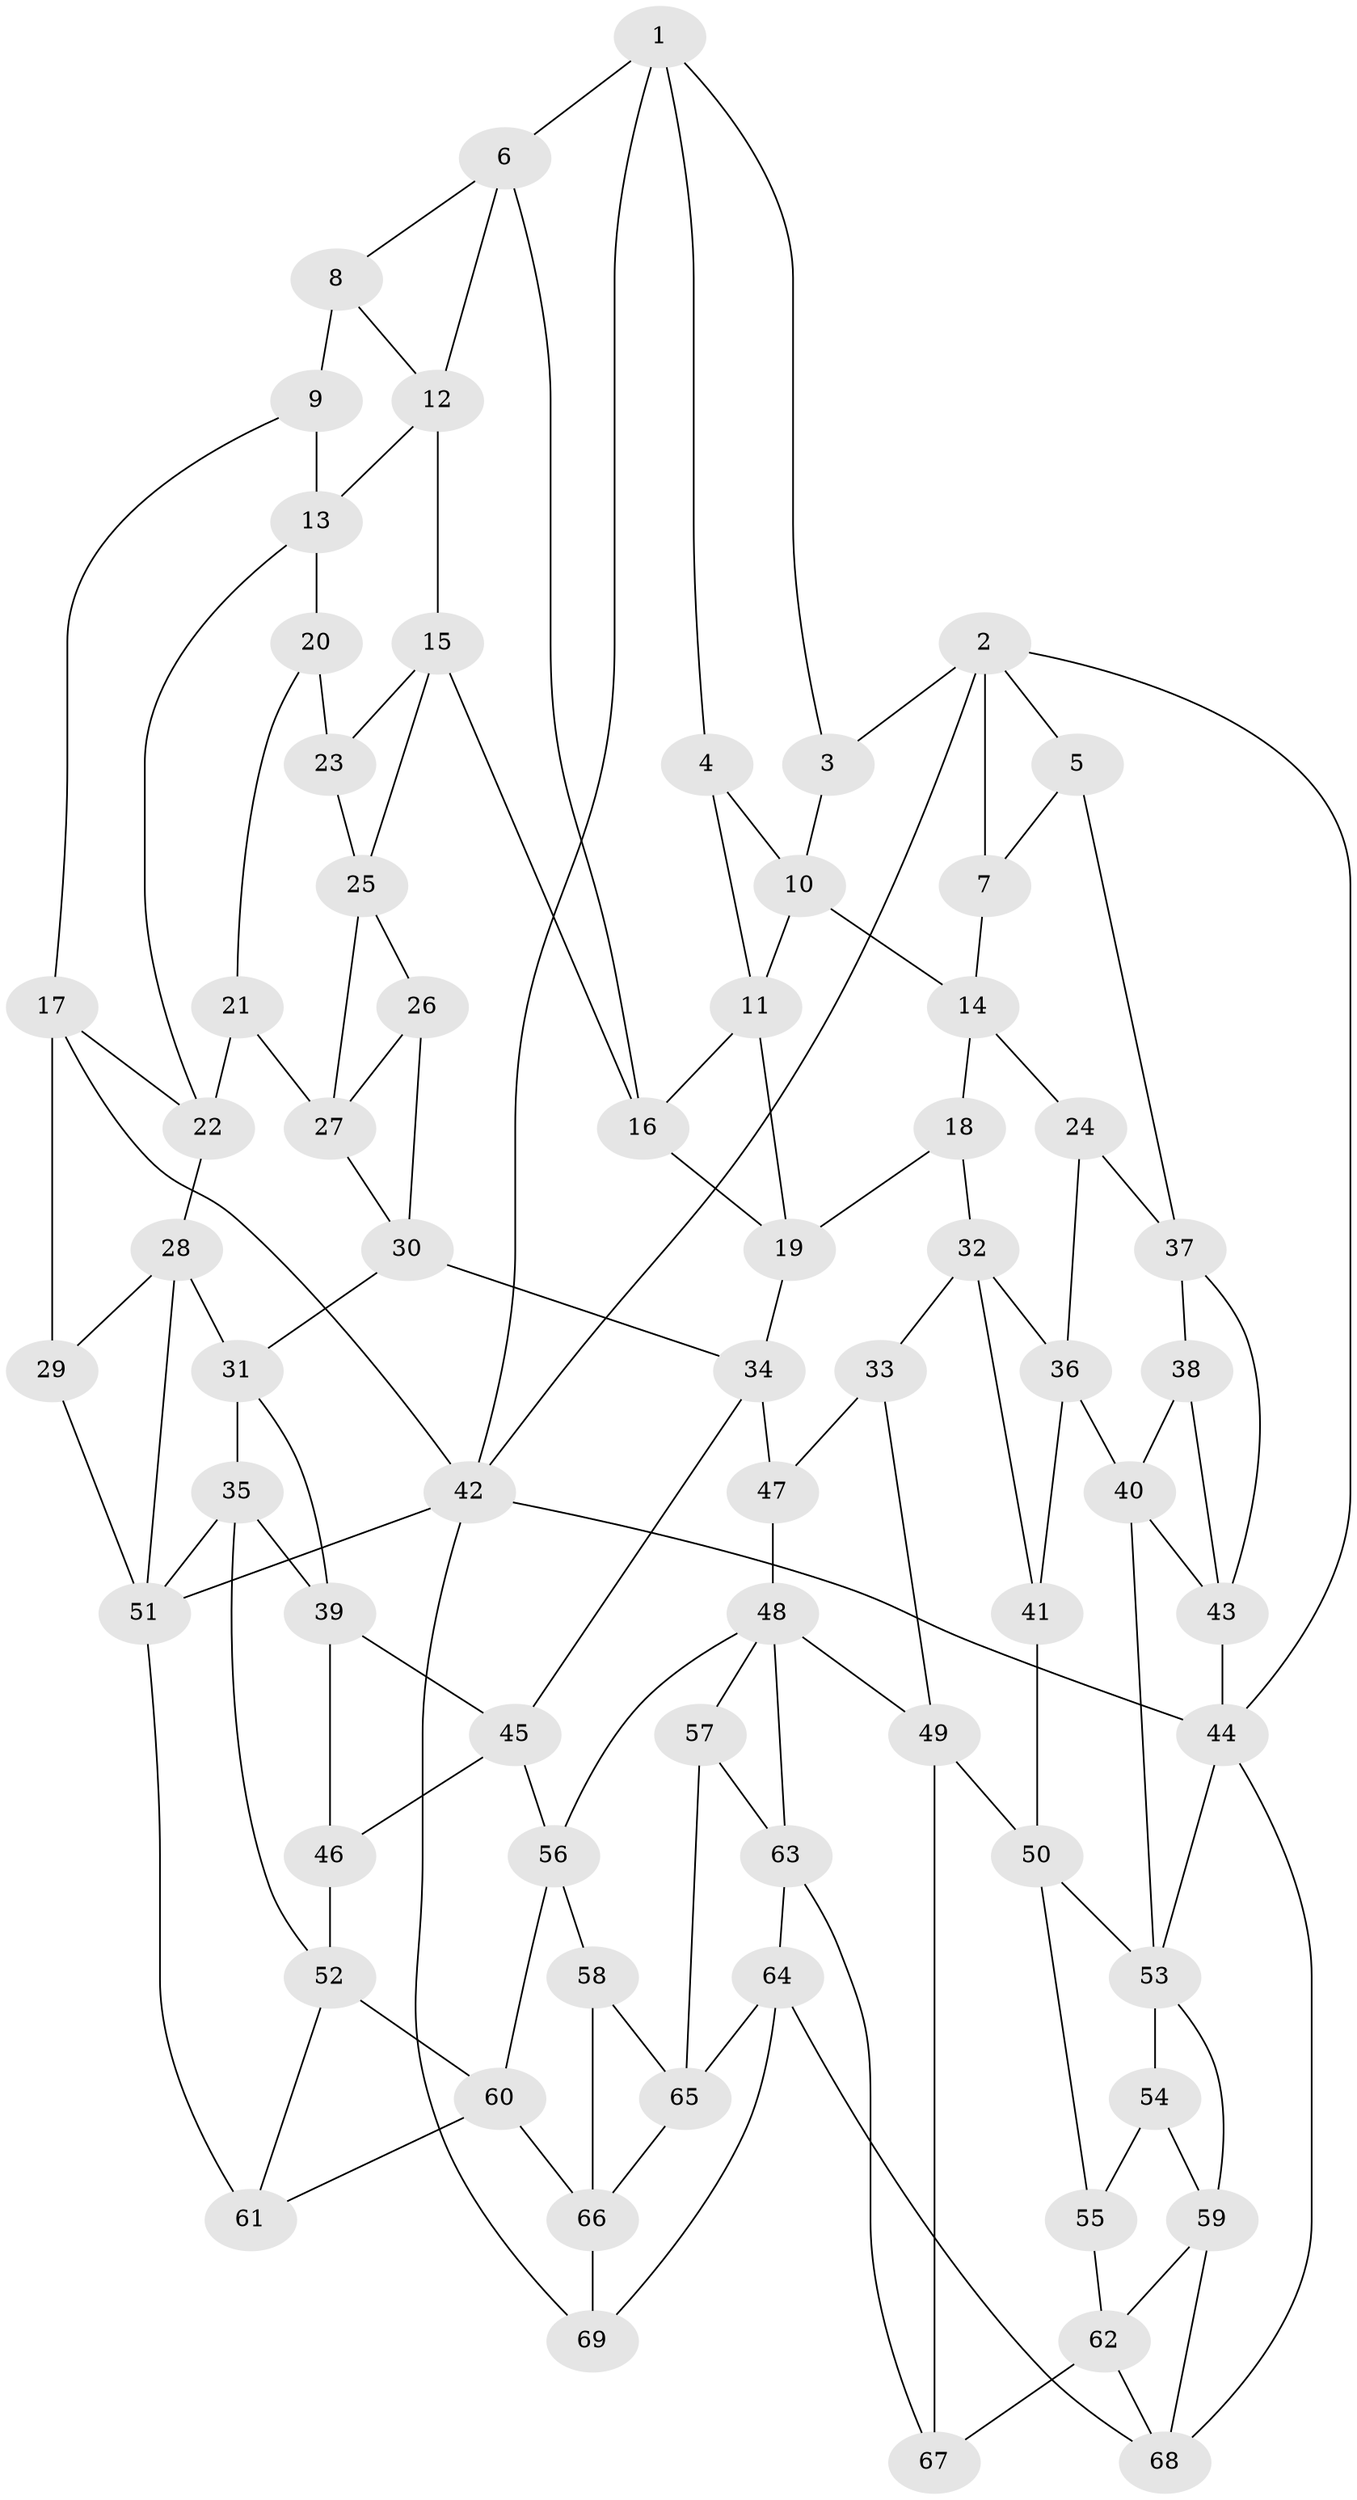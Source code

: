 // original degree distribution, {3: 0.014492753623188406, 6: 0.21014492753623187, 4: 0.2246376811594203, 5: 0.5507246376811594}
// Generated by graph-tools (version 1.1) at 2025/27/03/09/25 03:27:05]
// undirected, 69 vertices, 129 edges
graph export_dot {
graph [start="1"]
  node [color=gray90,style=filled];
  1;
  2;
  3;
  4;
  5;
  6;
  7;
  8;
  9;
  10;
  11;
  12;
  13;
  14;
  15;
  16;
  17;
  18;
  19;
  20;
  21;
  22;
  23;
  24;
  25;
  26;
  27;
  28;
  29;
  30;
  31;
  32;
  33;
  34;
  35;
  36;
  37;
  38;
  39;
  40;
  41;
  42;
  43;
  44;
  45;
  46;
  47;
  48;
  49;
  50;
  51;
  52;
  53;
  54;
  55;
  56;
  57;
  58;
  59;
  60;
  61;
  62;
  63;
  64;
  65;
  66;
  67;
  68;
  69;
  1 -- 3 [weight=1.0];
  1 -- 4 [weight=1.0];
  1 -- 6 [weight=1.0];
  1 -- 42 [weight=1.0];
  2 -- 3 [weight=1.0];
  2 -- 5 [weight=1.0];
  2 -- 7 [weight=2.0];
  2 -- 42 [weight=1.0];
  2 -- 44 [weight=1.0];
  3 -- 10 [weight=1.0];
  4 -- 10 [weight=1.0];
  4 -- 11 [weight=1.0];
  5 -- 7 [weight=1.0];
  5 -- 37 [weight=1.0];
  6 -- 8 [weight=1.0];
  6 -- 12 [weight=1.0];
  6 -- 16 [weight=1.0];
  7 -- 14 [weight=1.0];
  8 -- 9 [weight=2.0];
  8 -- 12 [weight=1.0];
  9 -- 13 [weight=1.0];
  9 -- 17 [weight=1.0];
  10 -- 11 [weight=1.0];
  10 -- 14 [weight=1.0];
  11 -- 16 [weight=1.0];
  11 -- 19 [weight=1.0];
  12 -- 13 [weight=1.0];
  12 -- 15 [weight=1.0];
  13 -- 20 [weight=1.0];
  13 -- 22 [weight=1.0];
  14 -- 18 [weight=1.0];
  14 -- 24 [weight=1.0];
  15 -- 16 [weight=1.0];
  15 -- 23 [weight=1.0];
  15 -- 25 [weight=1.0];
  16 -- 19 [weight=1.0];
  17 -- 22 [weight=1.0];
  17 -- 29 [weight=1.0];
  17 -- 42 [weight=1.0];
  18 -- 19 [weight=1.0];
  18 -- 32 [weight=1.0];
  19 -- 34 [weight=1.0];
  20 -- 21 [weight=1.0];
  20 -- 23 [weight=2.0];
  21 -- 22 [weight=1.0];
  21 -- 27 [weight=1.0];
  22 -- 28 [weight=1.0];
  23 -- 25 [weight=1.0];
  24 -- 36 [weight=1.0];
  24 -- 37 [weight=1.0];
  25 -- 26 [weight=1.0];
  25 -- 27 [weight=1.0];
  26 -- 27 [weight=1.0];
  26 -- 30 [weight=1.0];
  27 -- 30 [weight=1.0];
  28 -- 29 [weight=1.0];
  28 -- 31 [weight=1.0];
  28 -- 51 [weight=1.0];
  29 -- 51 [weight=1.0];
  30 -- 31 [weight=1.0];
  30 -- 34 [weight=1.0];
  31 -- 35 [weight=1.0];
  31 -- 39 [weight=1.0];
  32 -- 33 [weight=1.0];
  32 -- 36 [weight=1.0];
  32 -- 41 [weight=1.0];
  33 -- 47 [weight=1.0];
  33 -- 49 [weight=1.0];
  34 -- 45 [weight=1.0];
  34 -- 47 [weight=1.0];
  35 -- 39 [weight=1.0];
  35 -- 51 [weight=1.0];
  35 -- 52 [weight=1.0];
  36 -- 40 [weight=1.0];
  36 -- 41 [weight=1.0];
  37 -- 38 [weight=1.0];
  37 -- 43 [weight=1.0];
  38 -- 40 [weight=1.0];
  38 -- 43 [weight=1.0];
  39 -- 45 [weight=1.0];
  39 -- 46 [weight=1.0];
  40 -- 43 [weight=1.0];
  40 -- 53 [weight=1.0];
  41 -- 50 [weight=2.0];
  42 -- 44 [weight=1.0];
  42 -- 51 [weight=1.0];
  42 -- 69 [weight=1.0];
  43 -- 44 [weight=1.0];
  44 -- 53 [weight=1.0];
  44 -- 68 [weight=1.0];
  45 -- 46 [weight=1.0];
  45 -- 56 [weight=1.0];
  46 -- 52 [weight=2.0];
  47 -- 48 [weight=2.0];
  48 -- 49 [weight=1.0];
  48 -- 56 [weight=1.0];
  48 -- 57 [weight=1.0];
  48 -- 63 [weight=1.0];
  49 -- 50 [weight=2.0];
  49 -- 67 [weight=2.0];
  50 -- 53 [weight=1.0];
  50 -- 55 [weight=1.0];
  51 -- 61 [weight=2.0];
  52 -- 60 [weight=1.0];
  52 -- 61 [weight=1.0];
  53 -- 54 [weight=2.0];
  53 -- 59 [weight=1.0];
  54 -- 55 [weight=1.0];
  54 -- 59 [weight=1.0];
  55 -- 62 [weight=1.0];
  56 -- 58 [weight=1.0];
  56 -- 60 [weight=1.0];
  57 -- 63 [weight=1.0];
  57 -- 65 [weight=1.0];
  58 -- 65 [weight=1.0];
  58 -- 66 [weight=1.0];
  59 -- 62 [weight=1.0];
  59 -- 68 [weight=1.0];
  60 -- 61 [weight=1.0];
  60 -- 66 [weight=1.0];
  62 -- 67 [weight=1.0];
  62 -- 68 [weight=1.0];
  63 -- 64 [weight=1.0];
  63 -- 67 [weight=1.0];
  64 -- 65 [weight=1.0];
  64 -- 68 [weight=1.0];
  64 -- 69 [weight=1.0];
  65 -- 66 [weight=1.0];
  66 -- 69 [weight=1.0];
}

